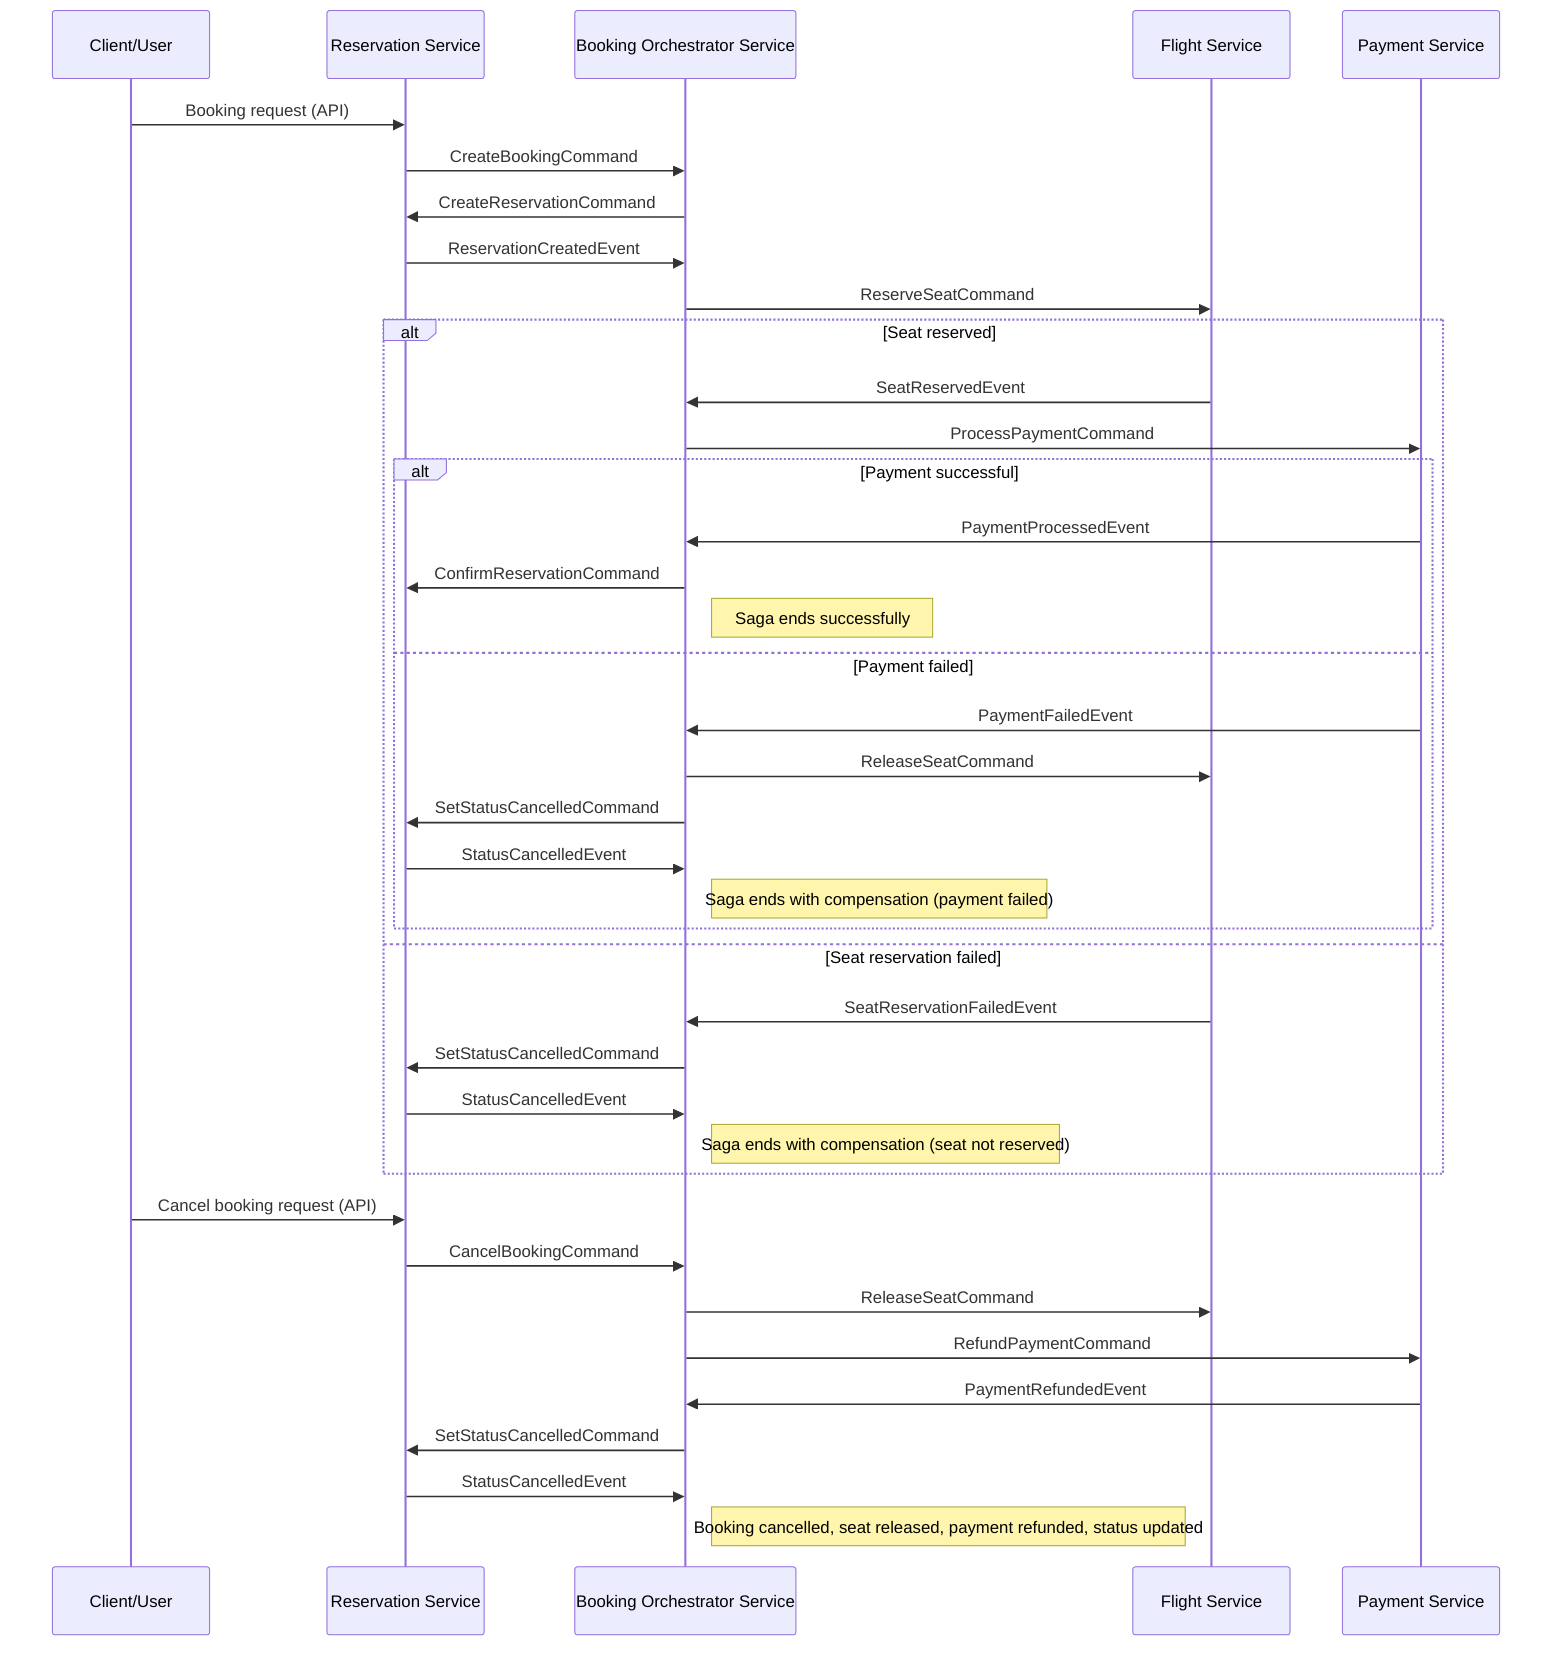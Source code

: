sequenceDiagram
    participant UI as Client/User
    participant RS as Reservation Service
    participant BOS as Booking Orchestrator Service
    participant FCS as Flight Service
    participant PS as Payment Service

%% Main booking flow
    UI->>RS: Booking request (API)
    RS->>BOS: CreateBookingCommand
    BOS->>RS: CreateReservationCommand
    RS->>BOS: ReservationCreatedEvent

    BOS->>FCS: ReserveSeatCommand
    alt Seat reserved
        FCS->>BOS: SeatReservedEvent
        BOS->>PS: ProcessPaymentCommand

        alt Payment successful
            PS->>BOS: PaymentProcessedEvent
            BOS->>RS: ConfirmReservationCommand
            Note right of BOS: Saga ends successfully
        else Payment failed
            PS->>BOS: PaymentFailedEvent
            BOS->>FCS: ReleaseSeatCommand
            BOS->>RS: SetStatusCancelledCommand
            RS->>BOS: StatusCancelledEvent
            Note right of BOS: Saga ends with compensation (payment failed)
        end

    else Seat reservation failed
        FCS->>BOS: SeatReservationFailedEvent
        BOS->>RS: SetStatusCancelledCommand
        RS->>BOS: StatusCancelledEvent
        Note right of BOS: Saga ends with compensation (seat not reserved)
    end

%% Booking cancellation by user
    UI->>RS: Cancel booking request (API)
    RS->>BOS: CancelBookingCommand
    BOS->>FCS: ReleaseSeatCommand
    BOS->>PS: RefundPaymentCommand
    PS->>BOS: PaymentRefundedEvent
    BOS->>RS: SetStatusCancelledCommand
    RS->>BOS: StatusCancelledEvent
    Note right of BOS: Booking cancelled, seat released, payment refunded, status updated